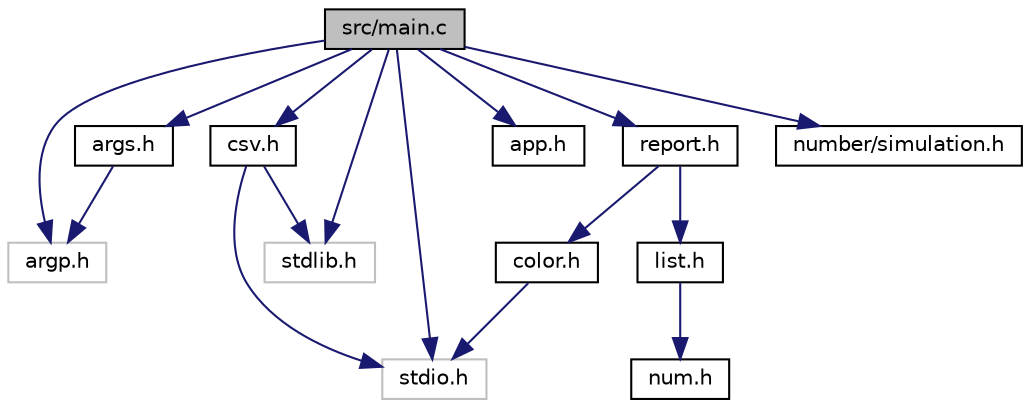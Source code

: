 digraph "src/main.c"
{
  edge [fontname="Helvetica",fontsize="10",labelfontname="Helvetica",labelfontsize="10"];
  node [fontname="Helvetica",fontsize="10",shape=record];
  Node0 [label="src/main.c",height=0.2,width=0.4,color="black", fillcolor="grey75", style="filled", fontcolor="black"];
  Node0 -> Node1 [color="midnightblue",fontsize="10",style="solid",fontname="Helvetica"];
  Node1 [label="stdio.h",height=0.2,width=0.4,color="grey75", fillcolor="white", style="filled"];
  Node0 -> Node2 [color="midnightblue",fontsize="10",style="solid",fontname="Helvetica"];
  Node2 [label="stdlib.h",height=0.2,width=0.4,color="grey75", fillcolor="white", style="filled"];
  Node0 -> Node3 [color="midnightblue",fontsize="10",style="solid",fontname="Helvetica"];
  Node3 [label="argp.h",height=0.2,width=0.4,color="grey75", fillcolor="white", style="filled"];
  Node0 -> Node4 [color="midnightblue",fontsize="10",style="solid",fontname="Helvetica"];
  Node4 [label="report.h",height=0.2,width=0.4,color="black", fillcolor="white", style="filled",URL="$report_8h.html",tooltip="Funcionalities to generate reports. "];
  Node4 -> Node5 [color="midnightblue",fontsize="10",style="solid",fontname="Helvetica"];
  Node5 [label="list.h",height=0.2,width=0.4,color="black", fillcolor="white", style="filled",URL="$list_8h.html",tooltip="Implements a linked list of Num. "];
  Node5 -> Node6 [color="midnightblue",fontsize="10",style="solid",fontname="Helvetica"];
  Node6 [label="num.h",height=0.2,width=0.4,color="black", fillcolor="white", style="filled",URL="$num_8h.html",tooltip="This file represents a combination of numbers. "];
  Node4 -> Node7 [color="midnightblue",fontsize="10",style="solid",fontname="Helvetica"];
  Node7 [label="color.h",height=0.2,width=0.4,color="black", fillcolor="white", style="filled",URL="$color_8h.html",tooltip="This file was copied from GIT project. "];
  Node7 -> Node1 [color="midnightblue",fontsize="10",style="solid",fontname="Helvetica"];
  Node0 -> Node8 [color="midnightblue",fontsize="10",style="solid",fontname="Helvetica"];
  Node8 [label="args.h",height=0.2,width=0.4,color="black", fillcolor="white", style="filled",URL="$args_8h.html",tooltip="Parse and manager configurations. "];
  Node8 -> Node3 [color="midnightblue",fontsize="10",style="solid",fontname="Helvetica"];
  Node0 -> Node9 [color="midnightblue",fontsize="10",style="solid",fontname="Helvetica"];
  Node9 [label="app.h",height=0.2,width=0.4,color="black", fillcolor="white", style="filled",URL="$app_8h.html",tooltip="Functionalities for this application. "];
  Node0 -> Node10 [color="midnightblue",fontsize="10",style="solid",fontname="Helvetica"];
  Node10 [label="csv.h",height=0.2,width=0.4,color="black", fillcolor="white", style="filled",URL="$csv_8h.html",tooltip="Load contents to csv files. "];
  Node10 -> Node1 [color="midnightblue",fontsize="10",style="solid",fontname="Helvetica"];
  Node10 -> Node2 [color="midnightblue",fontsize="10",style="solid",fontname="Helvetica"];
  Node0 -> Node11 [color="midnightblue",fontsize="10",style="solid",fontname="Helvetica"];
  Node11 [label="number/simulation.h",height=0.2,width=0.4,color="black", fillcolor="white", style="filled",URL="$simulation_8h_source.html"];
}
